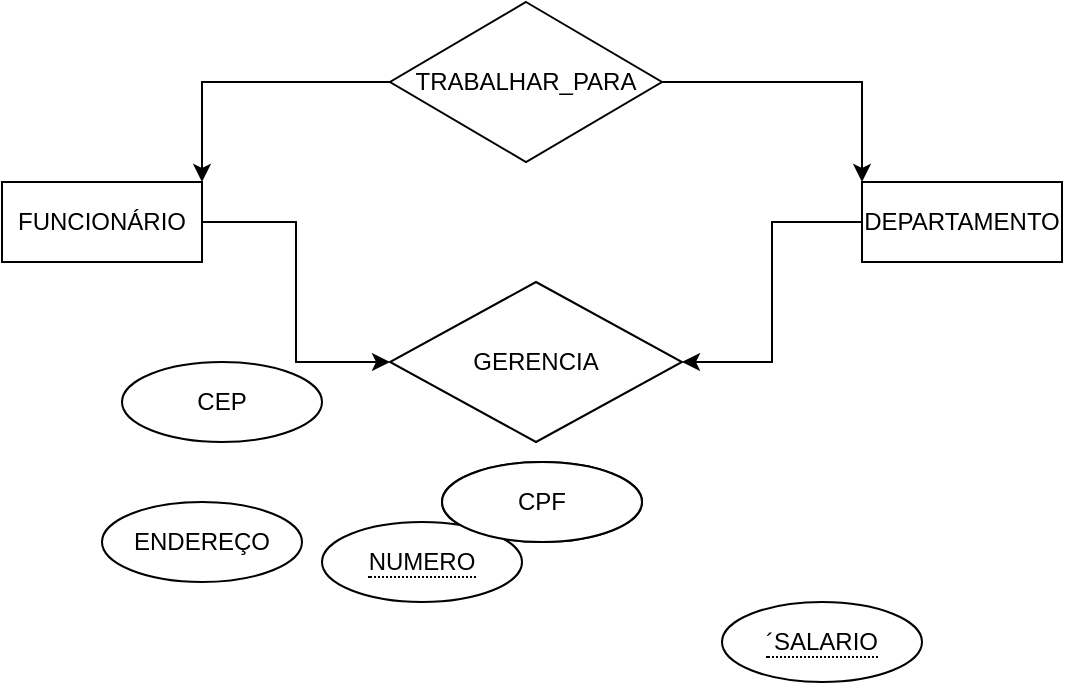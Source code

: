 <mxfile version="24.7.7">
  <diagram name="Página-1" id="JcE80A2MZhTcPxWvcBoK">
    <mxGraphModel dx="712" dy="771" grid="1" gridSize="10" guides="1" tooltips="1" connect="1" arrows="1" fold="1" page="1" pageScale="1" pageWidth="827" pageHeight="1169" background="none" math="0" shadow="0">
      <root>
        <mxCell id="0" />
        <mxCell id="1" parent="0" />
        <mxCell id="xfxczLTc0W3If0-bYOlU-2" value="GERENCIA" style="shape=rhombus;perimeter=rhombusPerimeter;whiteSpace=wrap;html=1;align=center;" vertex="1" parent="1">
          <mxGeometry x="354" y="300" width="146" height="80" as="geometry" />
        </mxCell>
        <mxCell id="xfxczLTc0W3If0-bYOlU-6" style="edgeStyle=orthogonalEdgeStyle;rounded=0;orthogonalLoop=1;jettySize=auto;html=1;entryX=1;entryY=0;entryDx=0;entryDy=0;" edge="1" parent="1" source="xfxczLTc0W3If0-bYOlU-3" target="xfxczLTc0W3If0-bYOlU-4">
          <mxGeometry relative="1" as="geometry" />
        </mxCell>
        <mxCell id="xfxczLTc0W3If0-bYOlU-7" style="edgeStyle=orthogonalEdgeStyle;rounded=0;orthogonalLoop=1;jettySize=auto;html=1;entryX=0;entryY=0;entryDx=0;entryDy=0;" edge="1" parent="1" source="xfxczLTc0W3If0-bYOlU-3" target="xfxczLTc0W3If0-bYOlU-5">
          <mxGeometry relative="1" as="geometry" />
        </mxCell>
        <mxCell id="xfxczLTc0W3If0-bYOlU-3" value="TRABALHAR_PARA" style="shape=rhombus;perimeter=rhombusPerimeter;whiteSpace=wrap;html=1;align=center;" vertex="1" parent="1">
          <mxGeometry x="354" y="160" width="136" height="80" as="geometry" />
        </mxCell>
        <mxCell id="xfxczLTc0W3If0-bYOlU-9" style="edgeStyle=orthogonalEdgeStyle;rounded=0;orthogonalLoop=1;jettySize=auto;html=1;entryX=0;entryY=0.5;entryDx=0;entryDy=0;" edge="1" parent="1" source="xfxczLTc0W3If0-bYOlU-4" target="xfxczLTc0W3If0-bYOlU-2">
          <mxGeometry relative="1" as="geometry" />
        </mxCell>
        <mxCell id="xfxczLTc0W3If0-bYOlU-4" value="FUNCIONÁRIO" style="whiteSpace=wrap;html=1;align=center;" vertex="1" parent="1">
          <mxGeometry x="160" y="250" width="100" height="40" as="geometry" />
        </mxCell>
        <mxCell id="xfxczLTc0W3If0-bYOlU-8" style="edgeStyle=orthogonalEdgeStyle;rounded=0;orthogonalLoop=1;jettySize=auto;html=1;entryX=1;entryY=0.5;entryDx=0;entryDy=0;" edge="1" parent="1" source="xfxczLTc0W3If0-bYOlU-5" target="xfxczLTc0W3If0-bYOlU-2">
          <mxGeometry relative="1" as="geometry" />
        </mxCell>
        <mxCell id="xfxczLTc0W3If0-bYOlU-5" value="DEPARTAMENTO" style="whiteSpace=wrap;html=1;align=center;" vertex="1" parent="1">
          <mxGeometry x="590" y="250" width="100" height="40" as="geometry" />
        </mxCell>
        <mxCell id="xfxczLTc0W3If0-bYOlU-10" value="RUA" style="ellipse;whiteSpace=wrap;html=1;align=center;" vertex="1" parent="1">
          <mxGeometry x="380" y="390" width="100" height="40" as="geometry" />
        </mxCell>
        <mxCell id="xfxczLTc0W3If0-bYOlU-11" value="&lt;span style=&quot;border-bottom: 1px dotted&quot;&gt;NUMERO&lt;/span&gt;" style="ellipse;whiteSpace=wrap;html=1;align=center;" vertex="1" parent="1">
          <mxGeometry x="320" y="420" width="100" height="40" as="geometry" />
        </mxCell>
        <mxCell id="xfxczLTc0W3If0-bYOlU-12" value="CEP" style="ellipse;whiteSpace=wrap;html=1;align=center;" vertex="1" parent="1">
          <mxGeometry x="220" y="340" width="100" height="40" as="geometry" />
        </mxCell>
        <mxCell id="xfxczLTc0W3If0-bYOlU-13" value="&lt;span style=&quot;border-bottom: 1px dotted&quot;&gt;´SALARIO&lt;/span&gt;" style="ellipse;whiteSpace=wrap;html=1;align=center;" vertex="1" parent="1">
          <mxGeometry x="520" y="460" width="100" height="40" as="geometry" />
        </mxCell>
        <mxCell id="xfxczLTc0W3If0-bYOlU-14" value="ENDEREÇO" style="ellipse;whiteSpace=wrap;html=1;align=center;" vertex="1" parent="1">
          <mxGeometry x="210" y="410" width="100" height="40" as="geometry" />
        </mxCell>
        <mxCell id="xfxczLTc0W3If0-bYOlU-15" value="CPF" style="ellipse;whiteSpace=wrap;html=1;align=center;" vertex="1" parent="1">
          <mxGeometry x="380" y="390" width="100" height="40" as="geometry" />
        </mxCell>
      </root>
    </mxGraphModel>
  </diagram>
</mxfile>
